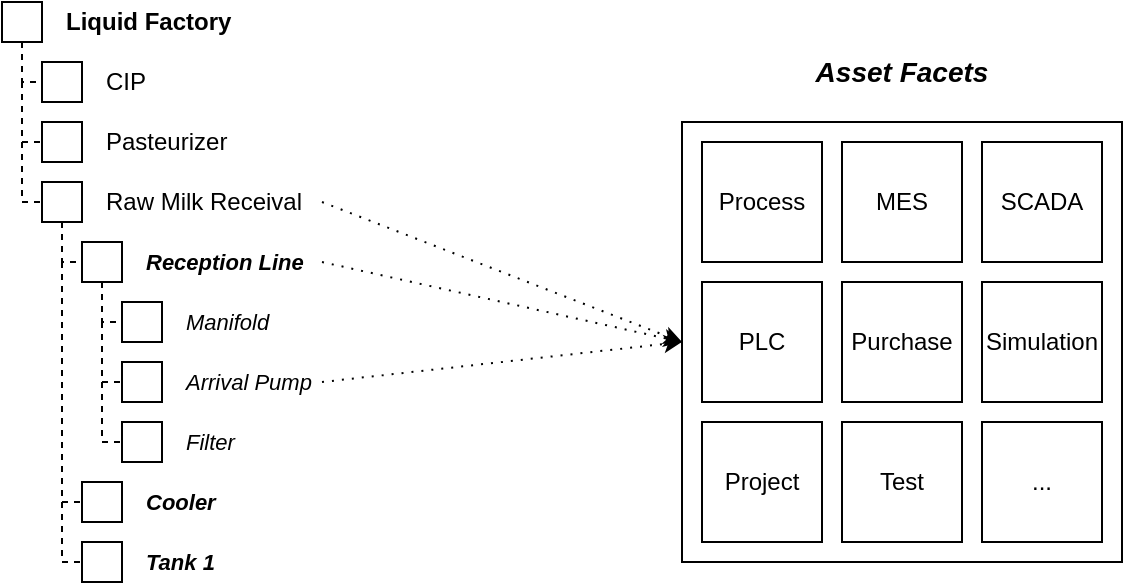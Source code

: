 <mxfile version="12.3.2" type="device" pages="4"><diagram id="7txST3FUm08ULDwH-uie" name="Asset_model"><mxGraphModel dx="1086" dy="806" grid="1" gridSize="10" guides="1" tooltips="1" connect="1" arrows="1" fold="1" page="1" pageScale="1" pageWidth="1169" pageHeight="827" math="0" shadow="0"><root><mxCell id="0"/><mxCell id="1" parent="0"/><mxCell id="BBGIMiWoSGP0kRtEcvq9-1" value="" style="whiteSpace=wrap;html=1;aspect=fixed;" parent="1" vertex="1"><mxGeometry x="60" y="100" width="20" height="20" as="geometry"/></mxCell><mxCell id="BBGIMiWoSGP0kRtEcvq9-2" value="" style="whiteSpace=wrap;html=1;aspect=fixed;" parent="1" vertex="1"><mxGeometry x="80" y="130" width="20" height="20" as="geometry"/></mxCell><mxCell id="BBGIMiWoSGP0kRtEcvq9-3" value="" style="whiteSpace=wrap;html=1;aspect=fixed;" parent="1" vertex="1"><mxGeometry x="80" y="160" width="20" height="20" as="geometry"/></mxCell><mxCell id="BBGIMiWoSGP0kRtEcvq9-4" value="" style="whiteSpace=wrap;html=1;aspect=fixed;" parent="1" vertex="1"><mxGeometry x="80" y="190" width="20" height="20" as="geometry"/></mxCell><mxCell id="BBGIMiWoSGP0kRtEcvq9-5" value="" style="whiteSpace=wrap;html=1;aspect=fixed;" parent="1" vertex="1"><mxGeometry x="100" y="220" width="20" height="20" as="geometry"/></mxCell><mxCell id="BBGIMiWoSGP0kRtEcvq9-6" value="" style="whiteSpace=wrap;html=1;aspect=fixed;" parent="1" vertex="1"><mxGeometry x="100" y="340" width="20" height="20" as="geometry"/></mxCell><mxCell id="BBGIMiWoSGP0kRtEcvq9-7" value="" style="whiteSpace=wrap;html=1;aspect=fixed;" parent="1" vertex="1"><mxGeometry x="100" y="370" width="20" height="20" as="geometry"/></mxCell><mxCell id="BBGIMiWoSGP0kRtEcvq9-8" value="Liquid Factory" style="text;html=1;strokeColor=none;fillColor=none;align=left;verticalAlign=middle;whiteSpace=wrap;rounded=0;fontStyle=1" parent="1" vertex="1"><mxGeometry x="90" y="100" width="140" height="20" as="geometry"/></mxCell><mxCell id="BBGIMiWoSGP0kRtEcvq9-9" value="CIP" style="text;html=1;strokeColor=none;fillColor=none;align=left;verticalAlign=middle;whiteSpace=wrap;rounded=0;fontStyle=0" parent="1" vertex="1"><mxGeometry x="110" y="130" width="70" height="20" as="geometry"/></mxCell><mxCell id="BBGIMiWoSGP0kRtEcvq9-10" value="Pasteurizer" style="text;html=1;strokeColor=none;fillColor=none;align=left;verticalAlign=middle;whiteSpace=wrap;rounded=0;fontStyle=0" parent="1" vertex="1"><mxGeometry x="110" y="160" width="70" height="20" as="geometry"/></mxCell><mxCell id="BBGIMiWoSGP0kRtEcvq9-11" value="Raw Milk Receival" style="text;html=1;strokeColor=none;fillColor=none;align=left;verticalAlign=middle;whiteSpace=wrap;rounded=0;fontStyle=0" parent="1" vertex="1"><mxGeometry x="110" y="190" width="110" height="20" as="geometry"/></mxCell><mxCell id="BBGIMiWoSGP0kRtEcvq9-12" value="Reception Line" style="text;html=1;strokeColor=none;fillColor=none;align=left;verticalAlign=middle;whiteSpace=wrap;rounded=0;fontStyle=3;fontSize=11;" parent="1" vertex="1"><mxGeometry x="130" y="220" width="90" height="20" as="geometry"/></mxCell><mxCell id="BBGIMiWoSGP0kRtEcvq9-13" value="Cooler" style="text;html=1;strokeColor=none;fillColor=none;align=left;verticalAlign=middle;whiteSpace=wrap;rounded=0;fontStyle=3;fontSize=11;" parent="1" vertex="1"><mxGeometry x="130" y="340" width="120" height="20" as="geometry"/></mxCell><mxCell id="BBGIMiWoSGP0kRtEcvq9-14" value="Tank 1" style="text;html=1;strokeColor=none;fillColor=none;align=left;verticalAlign=middle;whiteSpace=wrap;rounded=0;fontStyle=3;fontSize=11;" parent="1" vertex="1"><mxGeometry x="130" y="370" width="120" height="20" as="geometry"/></mxCell><mxCell id="BBGIMiWoSGP0kRtEcvq9-16" value="" style="endArrow=none;dashed=1;html=1;exitX=0.5;exitY=1;exitDx=0;exitDy=0;entryX=0;entryY=0.5;entryDx=0;entryDy=0;rounded=0;" parent="1" source="BBGIMiWoSGP0kRtEcvq9-1" target="BBGIMiWoSGP0kRtEcvq9-2" edge="1"><mxGeometry width="50" height="50" relative="1" as="geometry"><mxPoint x="60" y="430" as="sourcePoint"/><mxPoint x="110" y="380" as="targetPoint"/><Array as="points"><mxPoint x="70" y="140"/></Array></mxGeometry></mxCell><mxCell id="BBGIMiWoSGP0kRtEcvq9-19" value="" style="endArrow=none;dashed=1;html=1;entryX=0;entryY=0.5;entryDx=0;entryDy=0;rounded=0;" parent="1" target="BBGIMiWoSGP0kRtEcvq9-3" edge="1"><mxGeometry width="50" height="50" relative="1" as="geometry"><mxPoint x="70" y="140" as="sourcePoint"/><mxPoint x="90" y="160" as="targetPoint"/><Array as="points"><mxPoint x="70" y="170"/></Array></mxGeometry></mxCell><mxCell id="BBGIMiWoSGP0kRtEcvq9-20" value="" style="endArrow=none;dashed=1;html=1;entryX=0;entryY=0.5;entryDx=0;entryDy=0;rounded=0;" parent="1" edge="1"><mxGeometry width="50" height="50" relative="1" as="geometry"><mxPoint x="70" y="170" as="sourcePoint"/><mxPoint x="80" y="200" as="targetPoint"/><Array as="points"><mxPoint x="70" y="200"/></Array></mxGeometry></mxCell><mxCell id="BBGIMiWoSGP0kRtEcvq9-21" value="" style="endArrow=none;dashed=1;html=1;entryX=0;entryY=0.5;entryDx=0;entryDy=0;rounded=0;" parent="1" target="BBGIMiWoSGP0kRtEcvq9-5" edge="1"><mxGeometry width="50" height="50" relative="1" as="geometry"><mxPoint x="90" y="210" as="sourcePoint"/><mxPoint x="100" y="230" as="targetPoint"/><Array as="points"><mxPoint x="90" y="230"/></Array></mxGeometry></mxCell><mxCell id="BBGIMiWoSGP0kRtEcvq9-22" value="" style="endArrow=none;dashed=1;html=1;entryX=0;entryY=0.5;entryDx=0;entryDy=0;rounded=0;" parent="1" edge="1"><mxGeometry width="50" height="50" relative="1" as="geometry"><mxPoint x="90" y="230" as="sourcePoint"/><mxPoint x="100" y="350" as="targetPoint"/><Array as="points"><mxPoint x="90" y="350"/></Array></mxGeometry></mxCell><mxCell id="BBGIMiWoSGP0kRtEcvq9-23" value="" style="endArrow=none;dashed=1;html=1;entryX=0;entryY=0.5;entryDx=0;entryDy=0;rounded=0;" parent="1" edge="1"><mxGeometry width="50" height="50" relative="1" as="geometry"><mxPoint x="90" y="350" as="sourcePoint"/><mxPoint x="100" y="380" as="targetPoint"/><Array as="points"><mxPoint x="90" y="380"/></Array></mxGeometry></mxCell><mxCell id="BBGIMiWoSGP0kRtEcvq9-24" value="" style="whiteSpace=wrap;html=1;aspect=fixed;" parent="1" vertex="1"><mxGeometry x="120" y="250" width="20" height="20" as="geometry"/></mxCell><mxCell id="BBGIMiWoSGP0kRtEcvq9-25" value="" style="whiteSpace=wrap;html=1;aspect=fixed;" parent="1" vertex="1"><mxGeometry x="120" y="280" width="20" height="20" as="geometry"/></mxCell><mxCell id="BBGIMiWoSGP0kRtEcvq9-26" value="" style="whiteSpace=wrap;html=1;aspect=fixed;" parent="1" vertex="1"><mxGeometry x="120" y="310" width="20" height="20" as="geometry"/></mxCell><mxCell id="BBGIMiWoSGP0kRtEcvq9-27" value="Manifold" style="text;html=1;strokeColor=none;fillColor=none;align=left;verticalAlign=middle;whiteSpace=wrap;rounded=0;fontStyle=2;fontSize=11;" parent="1" vertex="1"><mxGeometry x="150" y="250" width="80" height="20" as="geometry"/></mxCell><mxCell id="BBGIMiWoSGP0kRtEcvq9-28" value="Arrival Pump" style="text;html=1;strokeColor=none;fillColor=none;align=left;verticalAlign=middle;whiteSpace=wrap;rounded=0;fontStyle=2;fontSize=11;" parent="1" vertex="1"><mxGeometry x="150" y="280" width="70" height="20" as="geometry"/></mxCell><mxCell id="BBGIMiWoSGP0kRtEcvq9-30" value="Filter" style="text;html=1;strokeColor=none;fillColor=none;align=left;verticalAlign=middle;whiteSpace=wrap;rounded=0;fontStyle=2;fontSize=11;" parent="1" vertex="1"><mxGeometry x="150" y="310" width="80" height="20" as="geometry"/></mxCell><mxCell id="BBGIMiWoSGP0kRtEcvq9-31" value="" style="endArrow=none;dashed=1;html=1;entryX=0;entryY=0.5;entryDx=0;entryDy=0;rounded=0;" parent="1" edge="1"><mxGeometry width="50" height="50" relative="1" as="geometry"><mxPoint x="110" y="290" as="sourcePoint"/><mxPoint x="120" y="320" as="targetPoint"/><Array as="points"><mxPoint x="110" y="320"/></Array></mxGeometry></mxCell><mxCell id="BBGIMiWoSGP0kRtEcvq9-32" value="" style="endArrow=none;dashed=1;html=1;entryX=0;entryY=0.5;entryDx=0;entryDy=0;rounded=0;" parent="1" edge="1"><mxGeometry width="50" height="50" relative="1" as="geometry"><mxPoint x="110" y="260" as="sourcePoint"/><mxPoint x="120" y="290" as="targetPoint"/><Array as="points"><mxPoint x="110" y="290"/></Array></mxGeometry></mxCell><mxCell id="BBGIMiWoSGP0kRtEcvq9-34" value="" style="endArrow=none;dashed=1;html=1;entryX=0;entryY=0.5;entryDx=0;entryDy=0;rounded=0;" parent="1" edge="1"><mxGeometry width="50" height="50" relative="1" as="geometry"><mxPoint x="110" y="240" as="sourcePoint"/><mxPoint x="120" y="260" as="targetPoint"/><Array as="points"><mxPoint x="110" y="260"/></Array></mxGeometry></mxCell><mxCell id="RUxqI3d1EGX0qEQ6bBOG-1" value="" style="whiteSpace=wrap;html=1;aspect=fixed;" parent="1" vertex="1"><mxGeometry x="400" y="160" width="220" height="220" as="geometry"/></mxCell><mxCell id="RUxqI3d1EGX0qEQ6bBOG-2" value="Process" style="whiteSpace=wrap;html=1;aspect=fixed;" parent="1" vertex="1"><mxGeometry x="410" y="170" width="60" height="60" as="geometry"/></mxCell><mxCell id="RUxqI3d1EGX0qEQ6bBOG-3" value="SCADA" style="whiteSpace=wrap;html=1;aspect=fixed;" parent="1" vertex="1"><mxGeometry x="550" y="170" width="60" height="60" as="geometry"/></mxCell><mxCell id="RUxqI3d1EGX0qEQ6bBOG-4" value="PLC" style="whiteSpace=wrap;html=1;aspect=fixed;" parent="1" vertex="1"><mxGeometry x="410" y="240" width="60" height="60" as="geometry"/></mxCell><mxCell id="RUxqI3d1EGX0qEQ6bBOG-5" value="MES" style="whiteSpace=wrap;html=1;aspect=fixed;" parent="1" vertex="1"><mxGeometry x="480" y="170" width="60" height="60" as="geometry"/></mxCell><mxCell id="RUxqI3d1EGX0qEQ6bBOG-6" value="Purchase" style="whiteSpace=wrap;html=1;aspect=fixed;" parent="1" vertex="1"><mxGeometry x="480" y="240" width="60" height="60" as="geometry"/></mxCell><mxCell id="RUxqI3d1EGX0qEQ6bBOG-7" value="Simulation" style="whiteSpace=wrap;html=1;aspect=fixed;" parent="1" vertex="1"><mxGeometry x="550" y="240" width="60" height="60" as="geometry"/></mxCell><mxCell id="RUxqI3d1EGX0qEQ6bBOG-8" value="Project" style="whiteSpace=wrap;html=1;aspect=fixed;" parent="1" vertex="1"><mxGeometry x="410" y="310" width="60" height="60" as="geometry"/></mxCell><mxCell id="RUxqI3d1EGX0qEQ6bBOG-9" value="Test" style="whiteSpace=wrap;html=1;aspect=fixed;" parent="1" vertex="1"><mxGeometry x="480" y="310" width="60" height="60" as="geometry"/></mxCell><mxCell id="RUxqI3d1EGX0qEQ6bBOG-10" value="..." style="whiteSpace=wrap;html=1;aspect=fixed;" parent="1" vertex="1"><mxGeometry x="550" y="310" width="60" height="60" as="geometry"/></mxCell><mxCell id="RUxqI3d1EGX0qEQ6bBOG-11" value="Asset Facets" style="text;html=1;strokeColor=none;fillColor=none;align=center;verticalAlign=middle;whiteSpace=wrap;rounded=0;fontSize=14;fontStyle=3" parent="1" vertex="1"><mxGeometry x="410" y="120" width="200" height="30" as="geometry"/></mxCell><mxCell id="RUxqI3d1EGX0qEQ6bBOG-12" value="" style="endArrow=classic;html=1;fontSize=14;exitX=1;exitY=0.5;exitDx=0;exitDy=0;entryX=0;entryY=0.5;entryDx=0;entryDy=0;dashed=1;dashPattern=1 4;" parent="1" source="BBGIMiWoSGP0kRtEcvq9-28" target="RUxqI3d1EGX0qEQ6bBOG-1" edge="1"><mxGeometry width="50" height="50" relative="1" as="geometry"><mxPoint x="270" y="330" as="sourcePoint"/><mxPoint x="320" y="280" as="targetPoint"/></mxGeometry></mxCell><mxCell id="RUxqI3d1EGX0qEQ6bBOG-13" value="" style="endArrow=classic;html=1;fontSize=14;exitX=1;exitY=0.5;exitDx=0;exitDy=0;entryX=0;entryY=0.5;entryDx=0;entryDy=0;dashed=1;dashPattern=1 4;" parent="1" source="BBGIMiWoSGP0kRtEcvq9-12" target="RUxqI3d1EGX0qEQ6bBOG-1" edge="1"><mxGeometry width="50" height="50" relative="1" as="geometry"><mxPoint x="230" y="240" as="sourcePoint"/><mxPoint x="400" y="220" as="targetPoint"/></mxGeometry></mxCell><mxCell id="tuzWJga2OccAezeX1q9X-6" value="" style="endArrow=classic;html=1;fontSize=14;exitX=1;exitY=0.5;exitDx=0;exitDy=0;entryX=0;entryY=0.5;entryDx=0;entryDy=0;dashed=1;dashPattern=1 4;" edge="1" parent="1" source="BBGIMiWoSGP0kRtEcvq9-11" target="RUxqI3d1EGX0qEQ6bBOG-1"><mxGeometry width="50" height="50" relative="1" as="geometry"><mxPoint x="220" y="170" as="sourcePoint"/><mxPoint x="400" y="210" as="targetPoint"/></mxGeometry></mxCell></root></mxGraphModel></diagram><diagram id="iEALbXJAiAZmoiUQEc4z" name="PLC_Object"><mxGraphModel dx="1086" dy="806" grid="1" gridSize="10" guides="1" tooltips="1" connect="1" arrows="1" fold="1" page="1" pageScale="1" pageWidth="1169" pageHeight="827" math="0" shadow="0"><root><mxCell id="x1PDLWRl_6uoOQWxUL6L-0"/><mxCell id="x1PDLWRl_6uoOQWxUL6L-1" parent="x1PDLWRl_6uoOQWxUL6L-0"/><mxCell id="i2Pw6dqT6VHVPcvtddaF-0" value="" style="shape=tapeData;whiteSpace=wrap;html=1;perimeter=ellipsePerimeter;fontSize=14;align=left;" parent="x1PDLWRl_6uoOQWxUL6L-1" vertex="1"><mxGeometry x="20" y="20" width="80" height="80" as="geometry"/></mxCell></root></mxGraphModel></diagram><diagram id="W9dSx0PiBZ_KwaeVZc22" name="SCADA_Object"><mxGraphModel dx="1086" dy="806" grid="1" gridSize="10" guides="1" tooltips="1" connect="1" arrows="1" fold="1" page="1" pageScale="1" pageWidth="1169" pageHeight="827" math="0" shadow="0"><root><mxCell id="qIjzVtSg7KPnbQJb3wcL-0"/><mxCell id="qIjzVtSg7KPnbQJb3wcL-1" parent="qIjzVtSg7KPnbQJb3wcL-0"/><mxCell id="uZlVt6ORpo-mCbclE3Sv-0" value="" style="shape=cylinder;whiteSpace=wrap;html=1;boundedLbl=1;backgroundOutline=1;" vertex="1" parent="qIjzVtSg7KPnbQJb3wcL-1"><mxGeometry x="560" y="270" width="60" height="80" as="geometry"/></mxCell></root></mxGraphModel></diagram><diagram id="0_hG0hpoWUGotZ2lJ8Eb" name="MES_Object"><mxGraphModel dx="1422" dy="846" grid="1" gridSize="10" guides="1" tooltips="1" connect="1" arrows="1" fold="1" page="1" pageScale="1" pageWidth="1169" pageHeight="827" math="0" shadow="0"><root><mxCell id="8LiEexYq1KSEKXYinua--0"/><mxCell id="8LiEexYq1KSEKXYinua--1" parent="8LiEexYq1KSEKXYinua--0"/></root></mxGraphModel></diagram></mxfile>